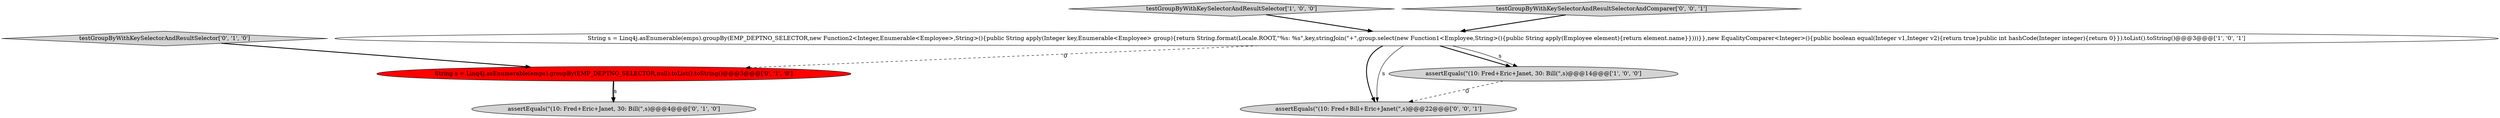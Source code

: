 digraph {
6 [style = filled, label = "assertEquals(\"(10: Fred+Bill+Eric+Janet(\",s)@@@22@@@['0', '0', '1']", fillcolor = lightgray, shape = ellipse image = "AAA0AAABBB3BBB"];
0 [style = filled, label = "testGroupByWithKeySelectorAndResultSelector['1', '0', '0']", fillcolor = lightgray, shape = diamond image = "AAA0AAABBB1BBB"];
4 [style = filled, label = "testGroupByWithKeySelectorAndResultSelector['0', '1', '0']", fillcolor = lightgray, shape = diamond image = "AAA0AAABBB2BBB"];
1 [style = filled, label = "String s = Linq4j.asEnumerable(emps).groupBy(EMP_DEPTNO_SELECTOR,new Function2<Integer,Enumerable<Employee>,String>(){public String apply(Integer key,Enumerable<Employee> group){return String.format(Locale.ROOT,\"%s: %s\",key,stringJoin(\"+\",group.select(new Function1<Employee,String>(){public String apply(Employee element){return element.name}})))}},new EqualityComparer<Integer>(){public boolean equal(Integer v1,Integer v2){return true}public int hashCode(Integer integer){return 0}}).toList().toString()@@@3@@@['1', '0', '1']", fillcolor = white, shape = ellipse image = "AAA0AAABBB1BBB"];
3 [style = filled, label = "String s = Linq4j.asEnumerable(emps).groupBy(EMP_DEPTNO_SELECTOR,null).toList().toString()@@@3@@@['0', '1', '0']", fillcolor = red, shape = ellipse image = "AAA1AAABBB2BBB"];
2 [style = filled, label = "assertEquals(\"(10: Fred+Eric+Janet, 30: Bill(\",s)@@@14@@@['1', '0', '0']", fillcolor = lightgray, shape = ellipse image = "AAA0AAABBB1BBB"];
5 [style = filled, label = "assertEquals(\"(10: Fred+Eric+Janet, 30: Bill(\",s)@@@4@@@['0', '1', '0']", fillcolor = lightgray, shape = ellipse image = "AAA0AAABBB2BBB"];
7 [style = filled, label = "testGroupByWithKeySelectorAndResultSelectorAndComparer['0', '0', '1']", fillcolor = lightgray, shape = diamond image = "AAA0AAABBB3BBB"];
4->3 [style = bold, label=""];
1->2 [style = bold, label=""];
3->5 [style = bold, label=""];
1->6 [style = bold, label=""];
7->1 [style = bold, label=""];
1->3 [style = dashed, label="0"];
3->5 [style = solid, label="s"];
0->1 [style = bold, label=""];
1->6 [style = solid, label="s"];
1->2 [style = solid, label="s"];
2->6 [style = dashed, label="0"];
}
